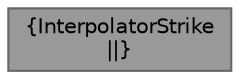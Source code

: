 digraph "InterpolatorStrike"
{
 // INTERACTIVE_SVG=YES
 // LATEX_PDF_SIZE
  bgcolor="transparent";
  edge [fontname=Helvetica,fontsize=10,labelfontname=Helvetica,labelfontsize=10];
  node [fontname=Helvetica,fontsize=10,shape=box,height=0.2,width=0.4];
  Node1 [label="{InterpolatorStrike\n||}",height=0.2,width=0.4,color="gray40", fillcolor="grey60", style="filled", fontcolor="black",tooltip=" "];
}
